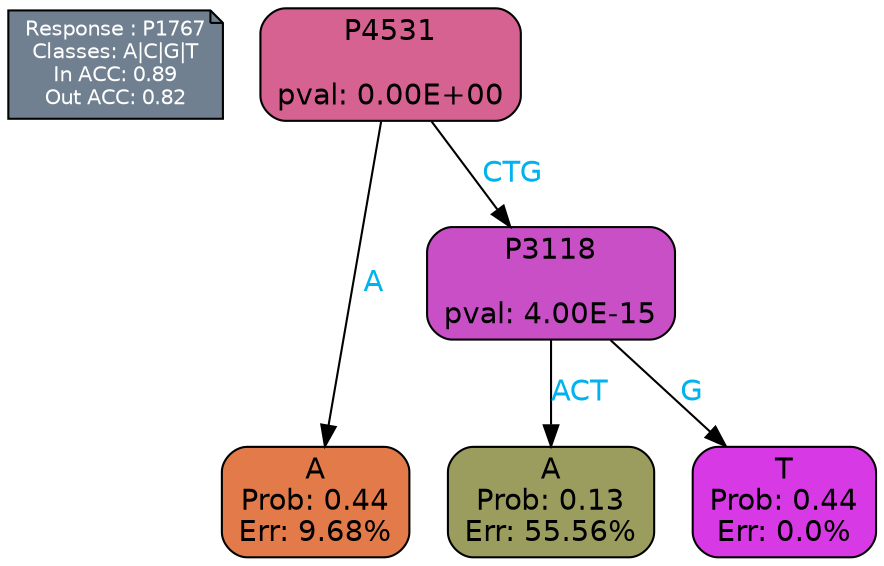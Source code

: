 digraph Tree {
node [shape=box, style="filled, rounded", color="black", fontname=helvetica] ;
graph [ranksep=equally, splines=polylines, bgcolor=transparent, dpi=600] ;
edge [fontname=helvetica] ;
LEGEND [label="Response : P1767
Classes: A|C|G|T
In ACC: 0.89
Out ACC: 0.82
",shape=note,align=left,style=filled,fillcolor="slategray",fontcolor="white",fontsize=10];1 [label="P4531

pval: 0.00E+00", fillcolor="#d56290"] ;
2 [label="A
Prob: 0.44
Err: 9.68%", fillcolor="#e37a49"] ;
3 [label="P3118

pval: 4.00E-15", fillcolor="#c94fc6"] ;
4 [label="A
Prob: 0.13
Err: 55.56%", fillcolor="#9b9d5f"] ;
5 [label="T
Prob: 0.44
Err: 0.0%", fillcolor="#d739e5"] ;
1 -> 2 [label="A",fontcolor=deepskyblue2] ;
1 -> 3 [label="CTG",fontcolor=deepskyblue2] ;
3 -> 4 [label="ACT",fontcolor=deepskyblue2] ;
3 -> 5 [label="G",fontcolor=deepskyblue2] ;
{rank = same; 2;4;5;}{rank = same; LEGEND;1;}}
